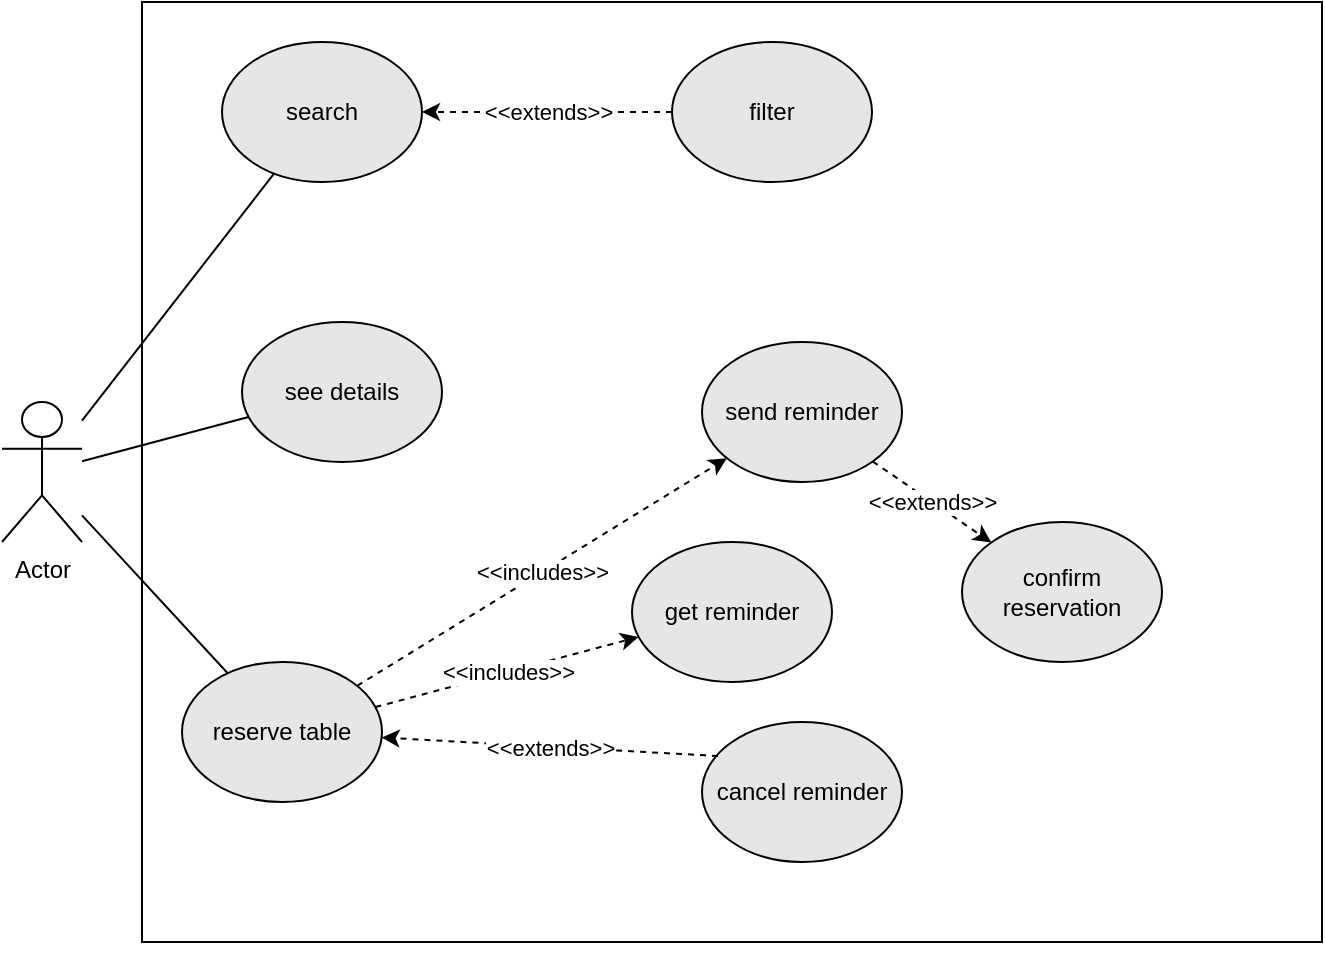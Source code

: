 <mxfile version="18.0.6" type="github">
  <diagram id="YEp18ltaeCoRHwWzT_YQ" name="Page-1">
    <mxGraphModel dx="946" dy="615" grid="1" gridSize="10" guides="1" tooltips="1" connect="1" arrows="1" fold="1" page="1" pageScale="1" pageWidth="850" pageHeight="1100" math="0" shadow="0">
      <root>
        <mxCell id="0" />
        <mxCell id="1" parent="0" />
        <mxCell id="6uCbzYb709cX_wfN3wCf-1" value="" style="whiteSpace=wrap;html=1;" parent="1" vertex="1">
          <mxGeometry x="110" y="170" width="590" height="470" as="geometry" />
        </mxCell>
        <mxCell id="UPiljFbCd0djJipYUh2Y-3" value="Actor" style="shape=umlActor;verticalLabelPosition=bottom;verticalAlign=top;html=1;outlineConnect=0;" vertex="1" parent="1">
          <mxGeometry x="40" y="370" width="40" height="70" as="geometry" />
        </mxCell>
        <mxCell id="UPiljFbCd0djJipYUh2Y-5" value="&lt;div&gt;search&lt;/div&gt;" style="ellipse;whiteSpace=wrap;html=1;fillColor=#E6E6E6;" vertex="1" parent="1">
          <mxGeometry x="150" y="190" width="100" height="70" as="geometry" />
        </mxCell>
        <mxCell id="UPiljFbCd0djJipYUh2Y-6" value="filter" style="ellipse;whiteSpace=wrap;html=1;fillColor=#E6E6E6;" vertex="1" parent="1">
          <mxGeometry x="375" y="190" width="100" height="70" as="geometry" />
        </mxCell>
        <mxCell id="UPiljFbCd0djJipYUh2Y-7" value="see details" style="ellipse;whiteSpace=wrap;html=1;fillColor=#E6E6E6;" vertex="1" parent="1">
          <mxGeometry x="160" y="330" width="100" height="70" as="geometry" />
        </mxCell>
        <mxCell id="UPiljFbCd0djJipYUh2Y-8" value="reserve table" style="ellipse;whiteSpace=wrap;html=1;fillColor=#E6E6E6;" vertex="1" parent="1">
          <mxGeometry x="130" y="500" width="100" height="70" as="geometry" />
        </mxCell>
        <mxCell id="UPiljFbCd0djJipYUh2Y-9" value="send reminder" style="ellipse;whiteSpace=wrap;html=1;fillColor=#E6E6E6;" vertex="1" parent="1">
          <mxGeometry x="390" y="340" width="100" height="70" as="geometry" />
        </mxCell>
        <mxCell id="UPiljFbCd0djJipYUh2Y-10" value="cancel reminder" style="ellipse;whiteSpace=wrap;html=1;fillColor=#E6E6E6;" vertex="1" parent="1">
          <mxGeometry x="390" y="530" width="100" height="70" as="geometry" />
        </mxCell>
        <mxCell id="UPiljFbCd0djJipYUh2Y-11" value="confirm reservation" style="ellipse;whiteSpace=wrap;html=1;fillColor=#E6E6E6;" vertex="1" parent="1">
          <mxGeometry x="520" y="430" width="100" height="70" as="geometry" />
        </mxCell>
        <mxCell id="UPiljFbCd0djJipYUh2Y-12" style="edgeStyle=orthogonalEdgeStyle;rounded=0;orthogonalLoop=1;jettySize=auto;html=1;exitX=0.5;exitY=1;exitDx=0;exitDy=0;" edge="1" parent="1" source="6uCbzYb709cX_wfN3wCf-1" target="6uCbzYb709cX_wfN3wCf-1">
          <mxGeometry relative="1" as="geometry" />
        </mxCell>
        <mxCell id="UPiljFbCd0djJipYUh2Y-13" value="get reminder" style="ellipse;whiteSpace=wrap;html=1;fillColor=#E6E6E6;" vertex="1" parent="1">
          <mxGeometry x="355" y="440" width="100" height="70" as="geometry" />
        </mxCell>
        <mxCell id="UPiljFbCd0djJipYUh2Y-14" value="" style="endArrow=classic;html=1;rounded=0;entryX=0;entryY=0;entryDx=0;entryDy=0;exitX=1;exitY=1;exitDx=0;exitDy=0;dashed=1;" edge="1" parent="1" source="UPiljFbCd0djJipYUh2Y-9" target="UPiljFbCd0djJipYUh2Y-11">
          <mxGeometry relative="1" as="geometry">
            <mxPoint x="410" y="420" as="sourcePoint" />
            <mxPoint x="510" y="420" as="targetPoint" />
          </mxGeometry>
        </mxCell>
        <mxCell id="UPiljFbCd0djJipYUh2Y-15" value="&amp;lt;&amp;lt;extends&amp;gt;&amp;gt;" style="edgeLabel;resizable=0;html=1;align=center;verticalAlign=middle;fillColor=#E6E6E6;" connectable="0" vertex="1" parent="UPiljFbCd0djJipYUh2Y-14">
          <mxGeometry relative="1" as="geometry" />
        </mxCell>
        <mxCell id="UPiljFbCd0djJipYUh2Y-16" value="" style="endArrow=classic;html=1;rounded=0;exitX=0.08;exitY=0.243;exitDx=0;exitDy=0;exitPerimeter=0;dashed=1;" edge="1" parent="1" source="UPiljFbCd0djJipYUh2Y-10" target="UPiljFbCd0djJipYUh2Y-8">
          <mxGeometry relative="1" as="geometry">
            <mxPoint x="485.355" y="409.749" as="sourcePoint" />
            <mxPoint x="544.645" y="450.251" as="targetPoint" />
          </mxGeometry>
        </mxCell>
        <mxCell id="UPiljFbCd0djJipYUh2Y-17" value="&amp;lt;&amp;lt;extends&amp;gt;&amp;gt;" style="edgeLabel;resizable=0;html=1;align=center;verticalAlign=middle;fillColor=#E6E6E6;" connectable="0" vertex="1" parent="UPiljFbCd0djJipYUh2Y-16">
          <mxGeometry relative="1" as="geometry" />
        </mxCell>
        <mxCell id="UPiljFbCd0djJipYUh2Y-18" value="" style="endArrow=classic;html=1;rounded=0;dashed=1;" edge="1" parent="1" source="UPiljFbCd0djJipYUh2Y-6" target="UPiljFbCd0djJipYUh2Y-5">
          <mxGeometry relative="1" as="geometry">
            <mxPoint x="554.645" y="460.251" as="sourcePoint" />
            <mxPoint x="495.355" y="419.749" as="targetPoint" />
          </mxGeometry>
        </mxCell>
        <mxCell id="UPiljFbCd0djJipYUh2Y-19" value="&amp;lt;&amp;lt;extends&amp;gt;&amp;gt;" style="edgeLabel;resizable=0;html=1;align=center;verticalAlign=middle;fillColor=#E6E6E6;" connectable="0" vertex="1" parent="UPiljFbCd0djJipYUh2Y-18">
          <mxGeometry relative="1" as="geometry" />
        </mxCell>
        <mxCell id="UPiljFbCd0djJipYUh2Y-20" value="" style="endArrow=classic;html=1;rounded=0;dashed=1;" edge="1" parent="1" source="UPiljFbCd0djJipYUh2Y-8" target="UPiljFbCd0djJipYUh2Y-13">
          <mxGeometry relative="1" as="geometry">
            <mxPoint x="564.645" y="470.251" as="sourcePoint" />
            <mxPoint x="505.355" y="429.749" as="targetPoint" />
          </mxGeometry>
        </mxCell>
        <mxCell id="UPiljFbCd0djJipYUh2Y-21" value="&amp;lt;&amp;lt;includes&amp;gt;&amp;gt;" style="edgeLabel;resizable=0;html=1;align=center;verticalAlign=middle;fillColor=#E6E6E6;" connectable="0" vertex="1" parent="UPiljFbCd0djJipYUh2Y-20">
          <mxGeometry relative="1" as="geometry" />
        </mxCell>
        <mxCell id="UPiljFbCd0djJipYUh2Y-22" value="" style="endArrow=classic;html=1;rounded=0;dashed=1;" edge="1" parent="1" source="UPiljFbCd0djJipYUh2Y-8" target="UPiljFbCd0djJipYUh2Y-9">
          <mxGeometry relative="1" as="geometry">
            <mxPoint x="235.909" y="531.135" as="sourcePoint" />
            <mxPoint x="339.227" y="499.084" as="targetPoint" />
          </mxGeometry>
        </mxCell>
        <mxCell id="UPiljFbCd0djJipYUh2Y-23" value="&amp;lt;&amp;lt;includes&amp;gt;&amp;gt;" style="edgeLabel;resizable=0;html=1;align=center;verticalAlign=middle;fillColor=#E6E6E6;" connectable="0" vertex="1" parent="UPiljFbCd0djJipYUh2Y-22">
          <mxGeometry relative="1" as="geometry" />
        </mxCell>
        <mxCell id="UPiljFbCd0djJipYUh2Y-24" value="" style="endArrow=none;html=1;rounded=0;" edge="1" parent="1" source="UPiljFbCd0djJipYUh2Y-3" target="UPiljFbCd0djJipYUh2Y-7">
          <mxGeometry width="50" height="50" relative="1" as="geometry">
            <mxPoint x="260" y="420" as="sourcePoint" />
            <mxPoint x="310" y="370" as="targetPoint" />
          </mxGeometry>
        </mxCell>
        <mxCell id="UPiljFbCd0djJipYUh2Y-29" value="" style="endArrow=none;html=1;rounded=0;" edge="1" parent="1" source="UPiljFbCd0djJipYUh2Y-3" target="UPiljFbCd0djJipYUh2Y-8">
          <mxGeometry width="50" height="50" relative="1" as="geometry">
            <mxPoint x="90" y="409.667" as="sourcePoint" />
            <mxPoint x="173.276" y="387.46" as="targetPoint" />
          </mxGeometry>
        </mxCell>
        <mxCell id="UPiljFbCd0djJipYUh2Y-30" value="" style="endArrow=none;html=1;rounded=0;" edge="1" parent="1" source="UPiljFbCd0djJipYUh2Y-3" target="UPiljFbCd0djJipYUh2Y-5">
          <mxGeometry width="50" height="50" relative="1" as="geometry">
            <mxPoint x="100" y="419.667" as="sourcePoint" />
            <mxPoint x="183.276" y="397.46" as="targetPoint" />
          </mxGeometry>
        </mxCell>
      </root>
    </mxGraphModel>
  </diagram>
</mxfile>
